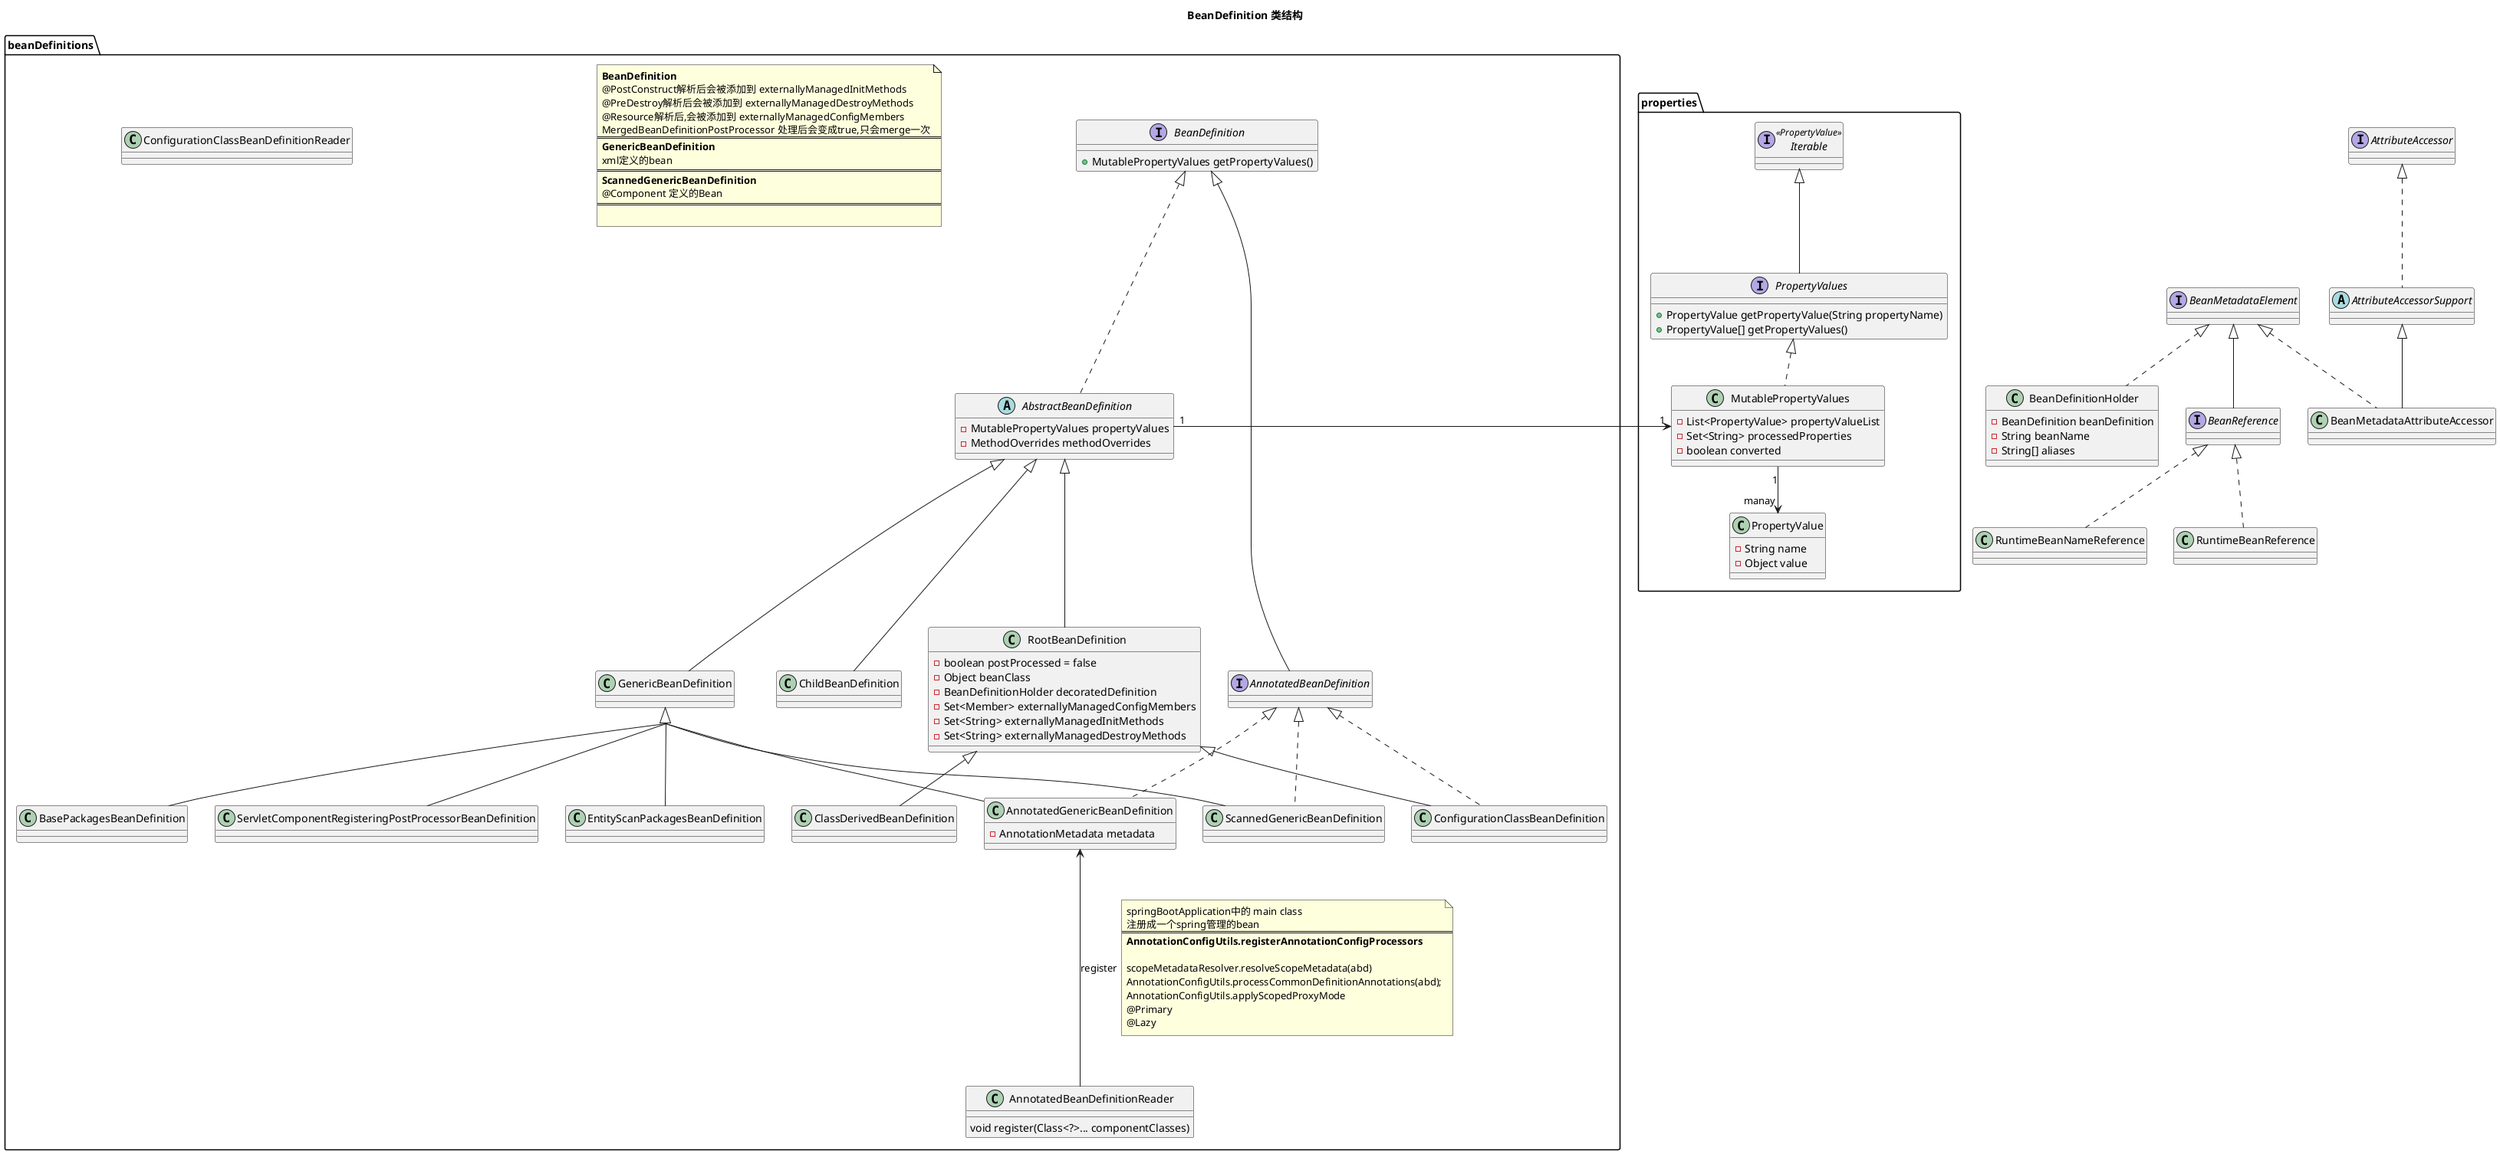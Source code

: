 
@startuml
title BeanDefinition 类结构








class BeanDefinitionHolder implements BeanMetadataElement{
    - BeanDefinition beanDefinition
    - String beanName
    - String[] aliases
}

skinparam groupInheritance 5
namespace beanDefinitions{
    note as n1
    **BeanDefinition**
    @PostConstruct解析后会被添加到 externallyManagedInitMethods
    @PreDestroy解析后会被添加到 externallyManagedDestroyMethods
    @Resource解析后,会被添加到 externallyManagedConfigMembers
    MergedBeanDefinitionPostProcessor 处理后会变成true,只会merge一次
    ====
    **GenericBeanDefinition**
    xml定义的bean
    ====
    **ScannedGenericBeanDefinition**
    @Component 定义的Bean
    ====

    end note

    ' BeanDefinition
    interface BeanDefinition{
        + MutablePropertyValues getPropertyValues()
    }

    interface AnnotatedBeanDefinition
    AnnotatedBeanDefinition -u----|> BeanDefinition


    abstract class AbstractBeanDefinition {
        - MutablePropertyValues propertyValues
        - MethodOverrides methodOverrides
    }
    AbstractBeanDefinition .u..|>BeanDefinition
    'AbstractBeanDefinition -l[hidden]- GenericBeanDefinition
    'AnnotatedBeanDefinition -r[hidden]- AbstractBeanDefinition


    class RootBeanDefinition {
        - boolean postProcessed = false
        - Object beanClass
        - BeanDefinitionHolder decoratedDefinition
        - Set<Member> externallyManagedConfigMembers
        - Set<String> externallyManagedInitMethods
        - Set<String> externallyManagedDestroyMethods
    }

    RootBeanDefinition -u--|> AbstractBeanDefinition

    class ClassDerivedBeanDefinition extends RootBeanDefinition
    class ConfigurationClassBeanDefinition extends RootBeanDefinition implements AnnotatedBeanDefinition
    class AnnotatedGenericBeanDefinition extends GenericBeanDefinition implements AnnotatedBeanDefinition{
        - AnnotationMetadata metadata
    }
    class ScannedGenericBeanDefinition extends GenericBeanDefinition implements AnnotatedBeanDefinition
    class EntityScanPackagesBeanDefinition extends GenericBeanDefinition
    class BasePackagesBeanDefinition extends GenericBeanDefinition
    class ServletComponentRegisteringPostProcessorBeanDefinition extends GenericBeanDefinition
    class GenericBeanDefinition extends AbstractBeanDefinition
    ChildBeanDefinition -u--|> AbstractBeanDefinition

    class AnnotatedBeanDefinitionReader{
        void register(Class<?>... componentClasses)
    }

    AnnotatedBeanDefinitionReader -u--> AnnotatedGenericBeanDefinition : register
    note right on link
    springBootApplication中的 main class
    注册成一个spring管理的bean
    ====
    **AnnotationConfigUtils.registerAnnotationConfigProcessors**

    scopeMetadataResolver.resolveScopeMetadata(abd)
    AnnotationConfigUtils.processCommonDefinitionAnnotations(abd);
    AnnotationConfigUtils.applyScopedProxyMode
    @Primary
    @Lazy
    end note

    class ConfigurationClassBeanDefinitionReader

}
beanDefinitions.AbstractBeanDefinition "1" -r--> "1" properties.MutablePropertyValues

'properties
namespace properties{
    interface  Iterable << PropertyValue >>
    interface PropertyValues {
        + PropertyValue getPropertyValue(String propertyName)
        + PropertyValue[] getPropertyValues()
    }
    PropertyValues -u-|> Iterable

    class MutablePropertyValues {
        - List<PropertyValue> propertyValueList
        - Set<String> processedProperties
        - boolean converted
    }
    MutablePropertyValues "1" --> "manay" PropertyValue
    MutablePropertyValues  .u.|>  PropertyValues

    class PropertyValue {
    	- String name
    	- Object value
    }
}



interface BeanReference extends BeanMetadataElement
class RuntimeBeanNameReference implements BeanReference
class RuntimeBeanReference implements BeanReference

interface AttributeAccessor
abstract class AttributeAccessorSupport implements AttributeAccessor
class BeanMetadataAttributeAccessor extends AttributeAccessorSupport implements BeanMetadataElement



@enduml